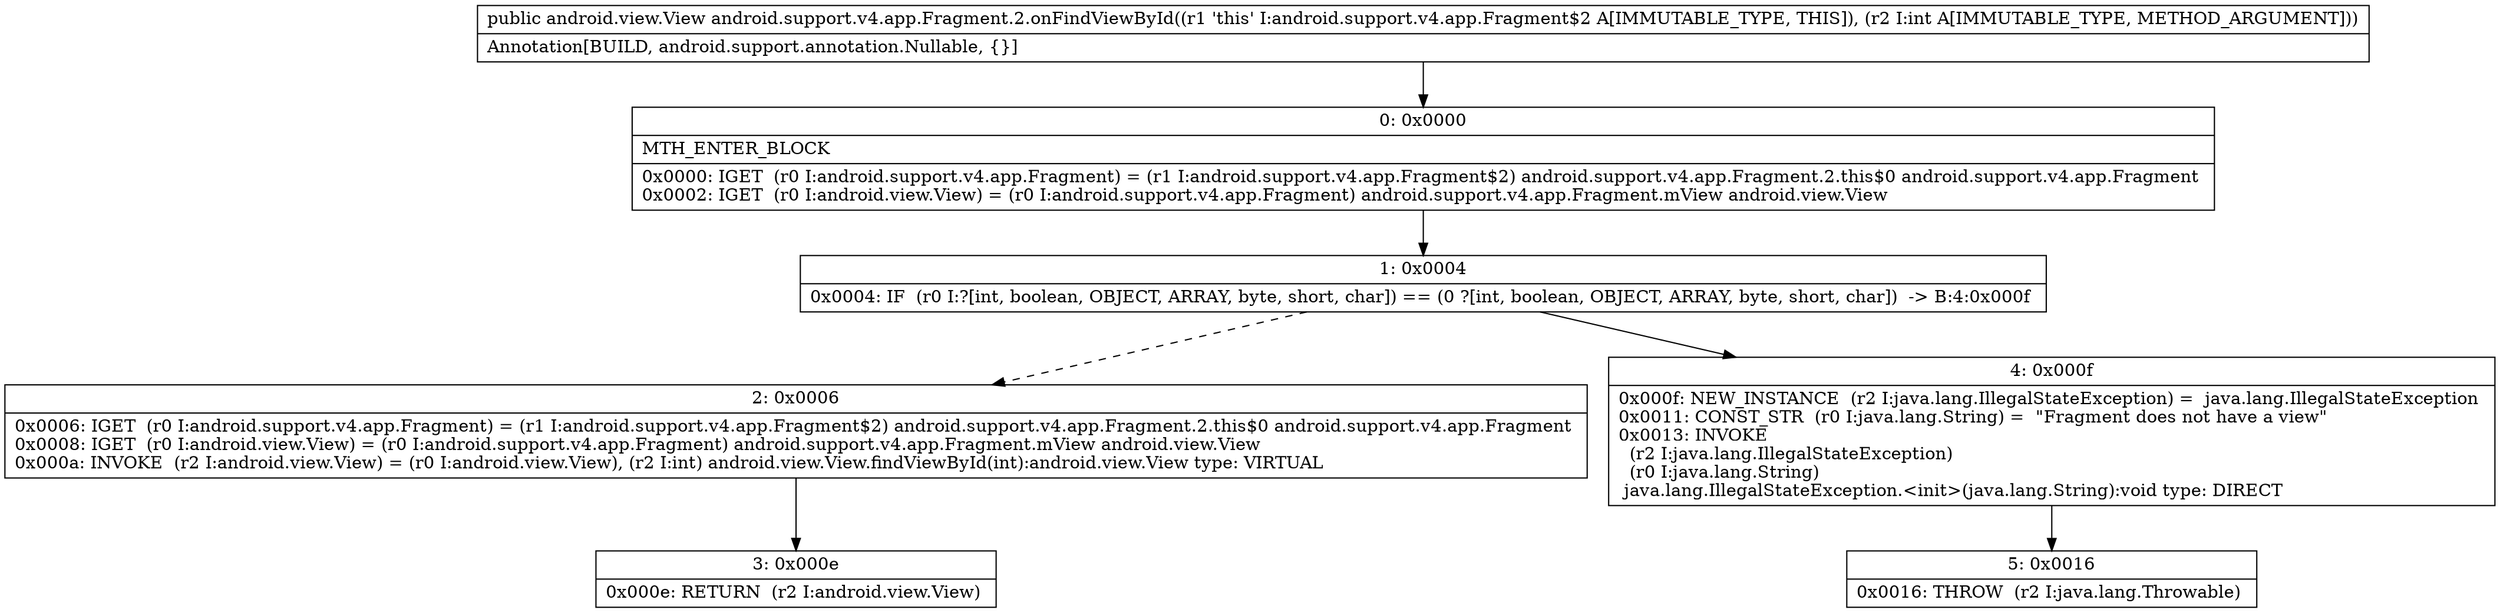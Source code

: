 digraph "CFG forandroid.support.v4.app.Fragment.2.onFindViewById(I)Landroid\/view\/View;" {
Node_0 [shape=record,label="{0\:\ 0x0000|MTH_ENTER_BLOCK\l|0x0000: IGET  (r0 I:android.support.v4.app.Fragment) = (r1 I:android.support.v4.app.Fragment$2) android.support.v4.app.Fragment.2.this$0 android.support.v4.app.Fragment \l0x0002: IGET  (r0 I:android.view.View) = (r0 I:android.support.v4.app.Fragment) android.support.v4.app.Fragment.mView android.view.View \l}"];
Node_1 [shape=record,label="{1\:\ 0x0004|0x0004: IF  (r0 I:?[int, boolean, OBJECT, ARRAY, byte, short, char]) == (0 ?[int, boolean, OBJECT, ARRAY, byte, short, char])  \-\> B:4:0x000f \l}"];
Node_2 [shape=record,label="{2\:\ 0x0006|0x0006: IGET  (r0 I:android.support.v4.app.Fragment) = (r1 I:android.support.v4.app.Fragment$2) android.support.v4.app.Fragment.2.this$0 android.support.v4.app.Fragment \l0x0008: IGET  (r0 I:android.view.View) = (r0 I:android.support.v4.app.Fragment) android.support.v4.app.Fragment.mView android.view.View \l0x000a: INVOKE  (r2 I:android.view.View) = (r0 I:android.view.View), (r2 I:int) android.view.View.findViewById(int):android.view.View type: VIRTUAL \l}"];
Node_3 [shape=record,label="{3\:\ 0x000e|0x000e: RETURN  (r2 I:android.view.View) \l}"];
Node_4 [shape=record,label="{4\:\ 0x000f|0x000f: NEW_INSTANCE  (r2 I:java.lang.IllegalStateException) =  java.lang.IllegalStateException \l0x0011: CONST_STR  (r0 I:java.lang.String) =  \"Fragment does not have a view\" \l0x0013: INVOKE  \l  (r2 I:java.lang.IllegalStateException)\l  (r0 I:java.lang.String)\l java.lang.IllegalStateException.\<init\>(java.lang.String):void type: DIRECT \l}"];
Node_5 [shape=record,label="{5\:\ 0x0016|0x0016: THROW  (r2 I:java.lang.Throwable) \l}"];
MethodNode[shape=record,label="{public android.view.View android.support.v4.app.Fragment.2.onFindViewById((r1 'this' I:android.support.v4.app.Fragment$2 A[IMMUTABLE_TYPE, THIS]), (r2 I:int A[IMMUTABLE_TYPE, METHOD_ARGUMENT]))  | Annotation[BUILD, android.support.annotation.Nullable, \{\}]\l}"];
MethodNode -> Node_0;
Node_0 -> Node_1;
Node_1 -> Node_2[style=dashed];
Node_1 -> Node_4;
Node_2 -> Node_3;
Node_4 -> Node_5;
}

